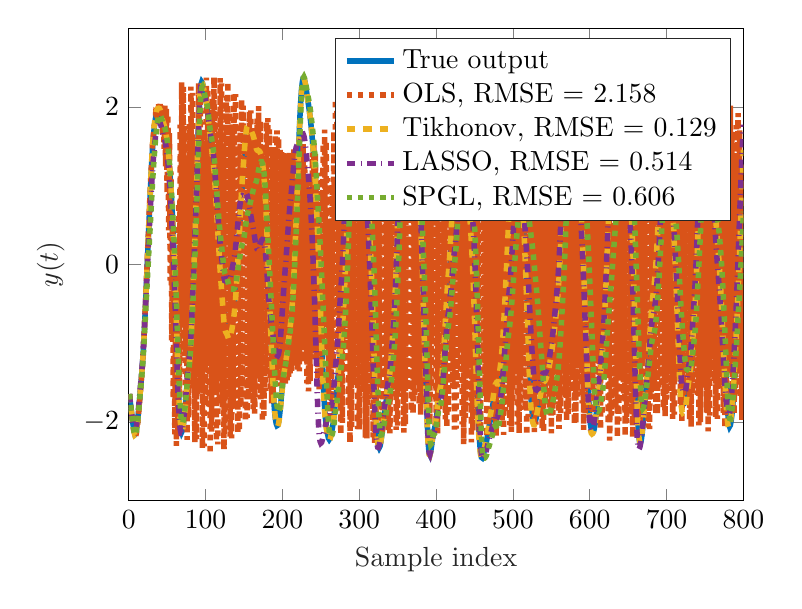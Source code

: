 % This file was created by matlab2tikz.
%
\definecolor{mycolor1}{rgb}{0.0,0.447,0.741}%
\definecolor{mycolor2}{rgb}{0.85,0.325,0.098}%
\definecolor{mycolor3}{rgb}{0.929,0.694,0.125}%
\definecolor{mycolor4}{rgb}{0.494,0.184,0.556}%
\definecolor{mycolor5}{rgb}{0.466,0.674,0.188}%
%
\begin{tikzpicture}

\begin{axis}[%
width=7.807cm,
height=6cm,
at={(0cm,0cm)},
scale only axis,
xmin=0,
xmax=800,
xlabel style={font=\color{white!15!black}},
xlabel={Sample index},
ymin=-3,
ymax=3,
ylabel style={font=\color{white!15!black}},
ylabel={$y(t)$},
axis background/.style={fill=white},
legend style={legend cell align=left, align=left, draw=white!15!black}
]
\addplot [color=mycolor1, line width=2.0pt]
  table[row sep=crcr]{%
1	-1.646\\
2	-1.745\\
3	-1.826\\
5	-1.981\\
6	-2.058\\
7	-2.124\\
8	-2.158\\
9	-2.15\\
10	-2.104\\
11	-2.033\\
12	-1.944\\
13	-1.843\\
14	-1.731\\
17	-1.382\\
18	-1.251\\
19	-1.095\\
20	-0.907\\
21	-0.699\\
22	-0.482\\
23	-0.259\\
24	-0.03\\
26	0.438\\
27	0.666\\
28	0.888\\
29	1.103\\
30	1.303\\
31	1.475\\
32	1.61\\
33	1.714\\
34	1.795\\
35	1.862\\
36	1.912\\
37	1.942\\
38	1.953\\
39	1.956\\
40	1.952\\
41	1.934\\
42	1.899\\
44	1.808\\
45	1.774\\
46	1.748\\
47	1.717\\
48	1.672\\
49	1.613\\
50	1.544\\
51	1.461\\
52	1.36\\
53	1.241\\
54	1.106\\
55	0.956\\
56	0.788\\
57	0.597\\
58	0.383\\
59	0.146\\
60	-0.119\\
61	-0.415\\
62	-0.742\\
63	-1.08\\
64	-1.397\\
65	-1.66\\
66	-1.861\\
67	-2.008\\
68	-2.094\\
69	-2.127\\
70	-2.106\\
71	-2.048\\
72	-1.971\\
73	-1.881\\
74	-1.775\\
75	-1.652\\
76	-1.525\\
77	-1.415\\
78	-1.329\\
79	-1.248\\
80	-1.139\\
81	-0.975\\
82	-0.765\\
83	-0.524\\
84	-0.273\\
85	-0.014\\
86	0.261\\
87	0.558\\
88	0.877\\
89	1.205\\
90	1.524\\
91	1.809\\
92	2.037\\
93	2.197\\
94	2.288\\
95	2.317\\
96	2.303\\
97	2.262\\
99	2.157\\
101	2.062\\
102	2.001\\
103	1.922\\
104	1.828\\
105	1.729\\
106	1.637\\
107	1.557\\
109	1.417\\
110	1.337\\
111	1.235\\
112	1.108\\
113	0.961\\
117	0.341\\
118	0.188\\
119	0.048\\
120	-0.078\\
121	-0.195\\
122	-0.317\\
123	-0.443\\
124	-0.557\\
125	-0.632\\
126	-0.669\\
127	-0.684\\
128	-0.703\\
130	-0.77\\
131	-0.785\\
132	-0.772\\
133	-0.74\\
134	-0.7\\
135	-0.657\\
136	-0.609\\
137	-0.55\\
138	-0.472\\
139	-0.37\\
140	-0.243\\
141	-0.095\\
142	0.066\\
143	0.234\\
144	0.406\\
145	0.58\\
146	0.749\\
147	0.902\\
148	1.034\\
150	1.274\\
151	1.399\\
152	1.514\\
153	1.598\\
154	1.643\\
155	1.659\\
156	1.658\\
157	1.652\\
158	1.639\\
159	1.621\\
162	1.556\\
163	1.525\\
165	1.439\\
166	1.405\\
167	1.388\\
168	1.385\\
170	1.386\\
171	1.376\\
172	1.353\\
173	1.313\\
174	1.256\\
175	1.181\\
176	1.083\\
177	0.955\\
178	0.783\\
179	0.568\\
180	0.324\\
182	-0.187\\
184	-0.689\\
185	-0.939\\
186	-1.179\\
187	-1.4\\
188	-1.593\\
189	-1.755\\
190	-1.88\\
191	-1.968\\
192	-2.023\\
193	-2.047\\
194	-2.041\\
195	-2.005\\
196	-1.943\\
197	-1.856\\
198	-1.754\\
199	-1.647\\
200	-1.543\\
201	-1.448\\
202	-1.366\\
203	-1.298\\
205	-1.178\\
206	-1.108\\
207	-1.028\\
208	-0.943\\
209	-0.864\\
210	-0.79\\
211	-0.71\\
212	-0.611\\
213	-0.478\\
214	-0.309\\
215	-0.105\\
216	0.122\\
217	0.365\\
218	0.621\\
219	0.889\\
220	1.163\\
221	1.434\\
222	1.687\\
223	1.91\\
224	2.092\\
225	2.23\\
226	2.32\\
227	2.363\\
228	2.364\\
229	2.334\\
230	2.285\\
231	2.224\\
234	2.027\\
235	1.959\\
236	1.883\\
237	1.795\\
238	1.694\\
239	1.585\\
240	1.471\\
241	1.348\\
242	1.207\\
243	1.036\\
244	0.836\\
245	0.617\\
246	0.39\\
247	0.155\\
248	-0.092\\
249	-0.36\\
250	-0.643\\
251	-0.929\\
252	-1.203\\
253	-1.451\\
254	-1.661\\
255	-1.828\\
256	-1.949\\
257	-2.038\\
258	-2.108\\
259	-2.165\\
260	-2.206\\
261	-2.222\\
262	-2.208\\
263	-2.175\\
264	-2.132\\
265	-2.083\\
266	-2.02\\
267	-1.939\\
268	-1.841\\
269	-1.74\\
270	-1.647\\
271	-1.56\\
272	-1.466\\
273	-1.358\\
274	-1.241\\
275	-1.13\\
276	-1.033\\
277	-0.945\\
278	-0.846\\
279	-0.717\\
280	-0.551\\
281	-0.355\\
282	-0.13\\
283	0.135\\
284	0.438\\
285	0.772\\
286	1.115\\
287	1.437\\
288	1.713\\
289	1.933\\
290	2.083\\
291	2.172\\
292	2.2\\
293	2.192\\
295	2.153\\
296	2.135\\
297	2.107\\
299	2.029\\
300	2.001\\
302	1.969\\
303	1.936\\
304	1.878\\
305	1.8\\
306	1.7\\
307	1.582\\
308	1.444\\
309	1.287\\
310	1.119\\
311	0.947\\
312	0.772\\
313	0.589\\
314	0.393\\
315	0.176\\
316	-0.068\\
317	-0.341\\
318	-0.648\\
319	-0.978\\
320	-1.315\\
321	-1.634\\
322	-1.903\\
323	-2.106\\
324	-2.237\\
325	-2.307\\
326	-2.328\\
327	-2.31\\
328	-2.263\\
329	-2.194\\
331	-2.036\\
332	-1.963\\
333	-1.893\\
334	-1.821\\
336	-1.664\\
337	-1.598\\
339	-1.492\\
340	-1.42\\
341	-1.315\\
342	-1.183\\
343	-1.043\\
345	-0.768\\
346	-0.608\\
347	-0.412\\
348	-0.175\\
349	0.104\\
350	0.409\\
351	0.734\\
352	1.069\\
353	1.394\\
354	1.679\\
355	1.898\\
356	2.041\\
357	2.123\\
358	2.161\\
359	2.183\\
360	2.192\\
361	2.177\\
362	2.126\\
363	2.049\\
364	1.965\\
365	1.901\\
366	1.866\\
367	1.85\\
368	1.836\\
369	1.814\\
370	1.782\\
371	1.74\\
372	1.686\\
373	1.616\\
374	1.526\\
375	1.421\\
376	1.302\\
377	1.17\\
378	1.017\\
379	0.834\\
380	0.612\\
381	0.348\\
382	0.046\\
383	-0.28\\
384	-0.611\\
385	-0.933\\
386	-1.246\\
387	-1.554\\
388	-1.853\\
389	-2.111\\
390	-2.299\\
391	-2.397\\
392	-2.417\\
393	-2.381\\
394	-2.315\\
395	-2.239\\
396	-2.17\\
397	-2.119\\
399	-2.046\\
400	-1.985\\
401	-1.897\\
402	-1.8\\
403	-1.721\\
404	-1.671\\
405	-1.638\\
406	-1.597\\
407	-1.528\\
408	-1.43\\
409	-1.31\\
410	-1.171\\
411	-1.012\\
413	-0.665\\
414	-0.508\\
415	-0.377\\
416	-0.266\\
417	-0.16\\
418	-0.039\\
419	0.109\\
420	0.284\\
421	0.467\\
422	0.636\\
423	0.774\\
424	0.884\\
425	0.989\\
426	1.105\\
427	1.232\\
428	1.354\\
429	1.456\\
430	1.541\\
431	1.611\\
432	1.665\\
433	1.691\\
434	1.679\\
435	1.634\\
436	1.571\\
437	1.495\\
438	1.407\\
439	1.299\\
440	1.179\\
441	1.064\\
442	0.961\\
443	0.868\\
444	0.766\\
445	0.641\\
446	0.488\\
447	0.316\\
448	0.121\\
449	-0.103\\
450	-0.372\\
451	-0.688\\
452	-1.031\\
453	-1.369\\
454	-1.677\\
455	-1.933\\
456	-2.141\\
457	-2.294\\
458	-2.401\\
459	-2.45\\
460	-2.457\\
461	-2.434\\
464	-2.318\\
465	-2.277\\
466	-2.229\\
473	-1.838\\
474	-1.775\\
475	-1.707\\
476	-1.645\\
477	-1.602\\
478	-1.591\\
479	-1.601\\
480	-1.604\\
481	-1.577\\
482	-1.515\\
484	-1.356\\
485	-1.27\\
486	-1.162\\
487	-1.025\\
488	-0.863\\
489	-0.691\\
490	-0.515\\
491	-0.329\\
492	-0.129\\
493	0.079\\
494	0.281\\
495	0.468\\
496	0.651\\
497	0.844\\
498	1.045\\
499	1.239\\
500	1.402\\
501	1.53\\
502	1.614\\
503	1.663\\
504	1.677\\
505	1.654\\
506	1.607\\
507	1.539\\
508	1.452\\
509	1.338\\
510	1.2\\
511	1.051\\
512	0.905\\
513	0.762\\
514	0.606\\
515	0.423\\
516	0.204\\
517	-0.039\\
518	-0.292\\
519	-0.553\\
520	-0.825\\
521	-1.105\\
522	-1.37\\
523	-1.593\\
524	-1.758\\
525	-1.874\\
526	-1.946\\
527	-1.991\\
528	-2.007\\
529	-1.997\\
530	-1.963\\
533	-1.816\\
534	-1.776\\
535	-1.732\\
536	-1.681\\
537	-1.625\\
538	-1.575\\
539	-1.544\\
540	-1.533\\
541	-1.532\\
542	-1.526\\
543	-1.508\\
544	-1.481\\
545	-1.449\\
546	-1.412\\
547	-1.367\\
548	-1.315\\
551	-1.142\\
552	-1.075\\
553	-0.998\\
556	-0.74\\
557	-0.651\\
558	-0.549\\
559	-0.427\\
560	-0.275\\
561	-0.089\\
562	0.135\\
563	0.385\\
564	0.645\\
565	0.901\\
566	1.146\\
567	1.38\\
568	1.597\\
569	1.783\\
570	1.93\\
571	2.035\\
572	2.111\\
573	2.164\\
574	2.197\\
575	2.199\\
576	2.166\\
577	2.105\\
580	1.879\\
581	1.796\\
582	1.695\\
583	1.572\\
584	1.433\\
585	1.291\\
586	1.157\\
587	1.03\\
588	0.896\\
589	0.74\\
590	0.546\\
591	0.327\\
592	0.095\\
593	-0.141\\
594	-0.386\\
595	-0.649\\
596	-0.94\\
597	-1.24\\
598	-1.518\\
599	-1.752\\
600	-1.922\\
601	-2.033\\
602	-2.097\\
603	-2.125\\
604	-2.131\\
605	-2.118\\
606	-2.085\\
607	-2.025\\
608	-1.944\\
609	-1.854\\
610	-1.769\\
612	-1.617\\
613	-1.53\\
614	-1.429\\
617	-1.109\\
618	-0.983\\
619	-0.823\\
620	-0.627\\
621	-0.405\\
622	-0.165\\
623	0.087\\
624	0.344\\
625	0.597\\
626	0.835\\
627	1.055\\
628	1.258\\
629	1.436\\
630	1.578\\
631	1.679\\
632	1.736\\
633	1.757\\
634	1.763\\
635	1.759\\
636	1.744\\
637	1.715\\
638	1.679\\
639	1.648\\
640	1.627\\
641	1.609\\
642	1.584\\
643	1.545\\
644	1.501\\
645	1.462\\
646	1.439\\
648	1.415\\
649	1.389\\
650	1.333\\
651	1.246\\
652	1.115\\
653	0.946\\
654	0.747\\
655	0.519\\
656	0.261\\
657	-0.034\\
658	-0.381\\
659	-0.768\\
660	-1.174\\
661	-1.55\\
662	-1.852\\
663	-2.067\\
664	-2.194\\
665	-2.258\\
666	-2.268\\
667	-2.234\\
668	-2.166\\
669	-2.074\\
670	-1.969\\
671	-1.856\\
673	-1.621\\
674	-1.503\\
677	-1.157\\
678	-1.032\\
679	-0.905\\
680	-0.785\\
681	-0.685\\
682	-0.61\\
684	-0.489\\
685	-0.412\\
686	-0.307\\
687	-0.173\\
688	-0.011\\
689	0.177\\
690	0.384\\
691	0.596\\
692	0.803\\
693	0.997\\
694	1.174\\
695	1.33\\
696	1.46\\
697	1.559\\
698	1.625\\
699	1.661\\
700	1.668\\
701	1.65\\
702	1.611\\
703	1.554\\
704	1.482\\
705	1.39\\
706	1.271\\
707	1.116\\
708	0.936\\
710	0.555\\
711	0.369\\
712	0.178\\
713	-0.026\\
714	-0.253\\
715	-0.494\\
717	-1.001\\
718	-1.237\\
719	-1.433\\
720	-1.572\\
721	-1.658\\
722	-1.707\\
723	-1.738\\
724	-1.754\\
725	-1.743\\
726	-1.698\\
728	-1.566\\
729	-1.516\\
730	-1.474\\
731	-1.418\\
732	-1.332\\
733	-1.218\\
735	-0.97\\
736	-0.849\\
737	-0.718\\
738	-0.559\\
739	-0.362\\
740	-0.133\\
741	0.121\\
743	0.651\\
744	0.917\\
745	1.179\\
746	1.425\\
747	1.633\\
748	1.788\\
749	1.887\\
750	1.947\\
751	1.975\\
752	1.977\\
753	1.952\\
754	1.897\\
755	1.815\\
756	1.717\\
757	1.609\\
758	1.497\\
759	1.381\\
761	1.141\\
763	0.897\\
764	0.781\\
765	0.675\\
766	0.58\\
767	0.493\\
768	0.402\\
769	0.295\\
770	0.168\\
771	0.017\\
772	-0.16\\
773	-0.361\\
774	-0.587\\
775	-0.83\\
777	-1.328\\
778	-1.562\\
779	-1.766\\
780	-1.923\\
781	-2.026\\
782	-2.058\\
783	-2.041\\
784	-1.989\\
785	-1.911\\
786	-1.808\\
787	-1.683\\
788	-1.539\\
789	-1.384\\
790	-1.221\\
791	-1.052\\
792	-0.875\\
793	-0.691\\
794	-0.501\\
795	-0.307\\
796	-0.11\\
797	0.096\\
798	0.318\\
799	0.565\\
800	0.837\\
};
\addlegendentry{True output}

\addplot [color=mycolor2, dotted, line width=2.0pt]
  table[row sep=crcr]{%
1	-1.646\\
2	-1.745\\
3	-1.826\\
5	-1.986\\
6	-2.072\\
7	-2.143\\
8	-2.187\\
9	-2.181\\
10	-2.143\\
11	-2.068\\
12	-1.986\\
13	-1.875\\
14	-1.77\\
15	-1.635\\
16	-1.528\\
17	-1.385\\
18	-1.269\\
19	-1.079\\
20	-0.912\\
21	-0.666\\
22	-0.472\\
23	-0.207\\
24	-0.004\\
25	0.271\\
26	0.476\\
27	0.738\\
28	0.925\\
29	1.167\\
30	1.329\\
31	1.53\\
32	1.621\\
33	1.757\\
34	1.787\\
35	1.906\\
36	1.893\\
37	1.998\\
38	1.917\\
39	2.034\\
40	1.889\\
41	2.048\\
42	1.794\\
43	2.014\\
44	1.629\\
45	1.999\\
46	1.467\\
47	2.018\\
48	1.246\\
49	1.997\\
50	0.907\\
51	1.909\\
52	0.434\\
53	1.669\\
54	-0.205\\
55	1.183\\
56	-0.965\\
57	0.433\\
58	-1.706\\
59	-0.286\\
60	-2.157\\
61	-0.447\\
62	-2.303\\
63	-0.044\\
64	-2.177\\
65	0.788\\
66	-1.642\\
67	1.775\\
68	-0.78\\
69	2.314\\
70	-0.495\\
71	2.255\\
72	-1.163\\
73	1.755\\
74	-1.99\\
75	1.083\\
76	-2.227\\
77	1.173\\
78	-1.945\\
79	1.781\\
80	-1.364\\
81	2.257\\
82	-1.022\\
83	2.179\\
84	-1.578\\
85	1.596\\
86	-2.26\\
87	1.073\\
88	-2.22\\
89	1.609\\
90	-1.643\\
91	2.301\\
92	-1.095\\
93	2.279\\
94	-1.624\\
95	1.708\\
96	-2.34\\
97	1.142\\
98	-2.31\\
99	1.692\\
100	-1.731\\
101	2.373\\
102	-1.245\\
103	2.238\\
104	-1.906\\
105	1.604\\
106	-2.409\\
107	1.367\\
108	-2.123\\
109	2.109\\
110	-1.483\\
111	2.377\\
112	-1.566\\
113	1.966\\
114	-2.252\\
115	1.425\\
116	-2.285\\
117	1.789\\
118	-1.778\\
119	2.367\\
120	-1.331\\
121	2.3\\
122	-1.844\\
123	1.757\\
124	-2.355\\
125	1.486\\
126	-2.091\\
127	2.14\\
128	-1.515\\
129	2.321\\
130	-1.663\\
131	1.941\\
132	-2.186\\
133	1.536\\
134	-2.209\\
135	1.78\\
136	-1.832\\
137	2.186\\
138	-1.515\\
139	2.164\\
140	-1.779\\
141	1.798\\
142	-2.149\\
143	1.511\\
144	-2.12\\
145	1.767\\
146	-1.762\\
147	2.097\\
148	-1.543\\
149	2.018\\
150	-1.792\\
151	1.725\\
152	-1.995\\
153	1.587\\
154	-1.949\\
155	1.725\\
156	-1.716\\
157	1.943\\
158	-1.516\\
159	1.955\\
160	-1.619\\
161	1.742\\
162	-1.839\\
163	1.532\\
164	-1.895\\
165	1.572\\
166	-1.691\\
167	1.852\\
168	-1.37\\
169	2.009\\
170	-1.352\\
171	1.823\\
172	-1.715\\
173	1.423\\
174	-2.003\\
175	1.246\\
176	-1.924\\
177	1.526\\
178	-1.607\\
179	1.816\\
180	-1.38\\
181	1.858\\
182	-1.426\\
183	1.714\\
184	-1.616\\
185	1.491\\
186	-1.766\\
187	1.381\\
188	-1.729\\
189	1.49\\
190	-1.546\\
191	1.656\\
192	-1.383\\
193	1.703\\
194	-1.387\\
195	1.604\\
196	-1.495\\
197	1.481\\
198	-1.546\\
199	1.438\\
200	-1.521\\
201	1.439\\
202	-1.496\\
203	1.409\\
204	-1.513\\
205	1.358\\
206	-1.504\\
207	1.374\\
208	-1.429\\
209	1.416\\
210	-1.383\\
211	1.401\\
212	-1.372\\
213	1.404\\
214	-1.302\\
215	1.46\\
216	-1.231\\
217	1.453\\
218	-1.265\\
219	1.353\\
220	-1.35\\
221	1.262\\
222	-1.359\\
223	1.29\\
224	-1.236\\
225	1.431\\
226	-1.058\\
227	1.527\\
228	-1.032\\
229	1.419\\
230	-1.242\\
231	1.137\\
232	-1.51\\
233	0.887\\
234	-1.613\\
235	0.902\\
236	-1.481\\
237	1.15\\
238	-1.203\\
239	1.419\\
240	-0.946\\
241	1.552\\
242	-0.914\\
243	1.424\\
244	-1.194\\
245	1.073\\
246	-1.523\\
247	0.795\\
248	-1.617\\
249	0.848\\
250	-1.447\\
251	1.167\\
252	-1.076\\
253	1.54\\
254	-0.726\\
255	1.711\\
256	-0.716\\
257	1.568\\
258	-1.103\\
259	1.097\\
260	-1.662\\
261	0.547\\
262	-1.948\\
263	0.51\\
264	-1.814\\
265	1.015\\
266	-1.321\\
267	1.692\\
268	-0.646\\
269	2.099\\
270	-0.492\\
271	1.982\\
272	-1.095\\
273	1.463\\
274	-1.807\\
275	0.807\\
276	-2.162\\
277	0.699\\
278	-2.011\\
279	1.352\\
280	-1.381\\
281	2.115\\
282	-0.721\\
283	2.265\\
284	-1.021\\
285	1.904\\
286	-1.806\\
287	1.217\\
288	-2.264\\
289	1.006\\
290	-2.065\\
291	1.668\\
292	-1.483\\
293	2.174\\
294	-1.142\\
295	2.113\\
296	-1.554\\
297	1.655\\
298	-2.091\\
299	1.225\\
300	-2.098\\
301	1.582\\
302	-1.608\\
303	2.135\\
304	-1.195\\
305	2.094\\
306	-1.617\\
307	1.573\\
308	-2.199\\
309	1.097\\
310	-2.211\\
311	1.512\\
312	-1.707\\
313	2.185\\
314	-1.155\\
315	2.239\\
316	-1.519\\
317	1.755\\
318	-2.196\\
319	1.179\\
320	-2.296\\
321	1.475\\
322	-1.87\\
323	2.134\\
324	-1.323\\
325	2.259\\
326	-1.527\\
327	1.882\\
328	-2.08\\
329	1.438\\
330	-2.153\\
331	1.64\\
332	-1.789\\
333	2.076\\
334	-1.429\\
335	2.117\\
336	-1.632\\
337	1.744\\
338	-2.108\\
339	1.326\\
340	-2.147\\
341	1.625\\
342	-1.676\\
343	2.178\\
344	-1.261\\
345	2.134\\
346	-1.663\\
347	1.686\\
348	-2.1\\
349	1.384\\
350	-2.048\\
351	1.694\\
352	-1.642\\
353	2.097\\
354	-1.335\\
355	2.049\\
356	-1.683\\
357	1.587\\
358	-2.136\\
359	1.277\\
360	-2.037\\
361	1.695\\
362	-1.594\\
363	2.052\\
364	-1.378\\
365	1.985\\
366	-1.614\\
367	1.709\\
368	-1.869\\
369	1.493\\
370	-1.9\\
371	1.575\\
372	-1.689\\
373	1.801\\
374	-1.486\\
375	1.83\\
376	-1.559\\
377	1.628\\
378	-1.788\\
379	1.375\\
380	-1.911\\
381	1.336\\
382	-1.792\\
383	1.591\\
384	-1.451\\
385	1.914\\
386	-1.182\\
387	1.897\\
388	-1.485\\
389	1.423\\
390	-2.022\\
391	0.987\\
392	-2.03\\
393	1.381\\
394	-1.508\\
395	2.059\\
396	-0.923\\
397	2.166\\
398	-1.251\\
399	1.701\\
400	-1.974\\
401	1.112\\
402	-2.147\\
403	1.243\\
404	-1.867\\
405	1.747\\
406	-1.396\\
407	2.087\\
408	-1.174\\
409	2.016\\
410	-1.525\\
411	1.611\\
412	-1.969\\
413	1.231\\
414	-2.08\\
415	1.308\\
416	-1.868\\
417	1.702\\
418	-1.456\\
419	2.029\\
420	-1.225\\
421	1.967\\
422	-1.571\\
423	1.49\\
424	-2.098\\
425	1.062\\
426	-2.086\\
427	1.485\\
428	-1.566\\
429	2.109\\
430	-1.054\\
431	2.184\\
432	-1.347\\
433	1.765\\
434	-2.03\\
435	1.133\\
436	-2.282\\
437	1.218\\
438	-1.949\\
439	1.916\\
440	-1.346\\
441	2.256\\
442	-1.227\\
443	2.056\\
444	-1.792\\
445	1.493\\
446	-2.259\\
447	1.205\\
448	-2.11\\
449	1.751\\
450	-1.596\\
451	2.16\\
452	-1.375\\
453	2.004\\
454	-1.817\\
455	1.52\\
456	-2.201\\
457	1.262\\
458	-2.114\\
459	1.68\\
460	-1.632\\
461	2.184\\
462	-1.249\\
463	2.134\\
464	-1.675\\
465	1.63\\
466	-2.192\\
467	1.258\\
468	-2.129\\
469	1.675\\
470	-1.659\\
471	2.152\\
472	-1.312\\
473	2.101\\
474	-1.681\\
475	1.65\\
476	-2.146\\
477	1.27\\
478	-2.193\\
479	1.489\\
480	-1.852\\
481	2.028\\
482	-1.331\\
483	2.242\\
484	-1.402\\
485	1.902\\
486	-2.004\\
487	1.397\\
488	-2.165\\
489	1.494\\
490	-1.862\\
491	1.962\\
492	-1.435\\
493	2.116\\
494	-1.523\\
495	1.77\\
496	-2.04\\
497	1.315\\
498	-2.127\\
499	1.52\\
500	-1.763\\
501	1.995\\
502	-1.365\\
503	2.073\\
504	-1.543\\
505	1.704\\
506	-2.033\\
507	1.263\\
508	-2.146\\
509	1.404\\
510	-1.848\\
511	1.891\\
512	-1.376\\
513	2.152\\
514	-1.311\\
515	1.913\\
516	-1.853\\
517	1.371\\
518	-2.171\\
519	1.285\\
520	-1.936\\
521	1.81\\
522	-1.431\\
523	2.151\\
524	-1.247\\
525	2.018\\
526	-1.688\\
527	1.533\\
528	-2.129\\
529	1.233\\
530	-2.035\\
531	1.661\\
532	-1.556\\
533	2.097\\
534	-1.269\\
535	2.011\\
536	-1.648\\
537	1.565\\
538	-2.088\\
539	1.198\\
540	-2.139\\
541	1.419\\
542	-1.792\\
543	1.948\\
544	-1.314\\
545	2.123\\
546	-1.392\\
547	1.816\\
548	-1.907\\
549	1.328\\
550	-2.146\\
551	1.3\\
552	-1.909\\
553	1.811\\
554	-1.404\\
555	2.126\\
556	-1.29\\
557	1.918\\
558	-1.776\\
559	1.434\\
560	-2.089\\
561	1.311\\
562	-1.887\\
563	1.78\\
564	-1.408\\
565	2.083\\
566	-1.285\\
567	1.916\\
568	-1.683\\
569	1.51\\
570	-1.993\\
571	1.316\\
572	-1.897\\
573	1.65\\
574	-1.467\\
575	2.026\\
576	-1.224\\
577	1.919\\
578	-1.621\\
579	1.458\\
580	-2.029\\
581	1.161\\
582	-2.017\\
583	1.423\\
584	-1.679\\
585	1.86\\
586	-1.264\\
587	2.052\\
588	-1.261\\
589	1.811\\
590	-1.764\\
591	1.286\\
592	-2.1\\
593	1.163\\
594	-1.89\\
595	1.682\\
596	-1.393\\
597	2.035\\
598	-1.199\\
599	1.924\\
600	-1.565\\
601	1.51\\
602	-1.958\\
603	1.204\\
604	-1.972\\
605	1.426\\
606	-1.621\\
607	1.894\\
608	-1.161\\
609	2.092\\
610	-1.206\\
611	1.804\\
612	-1.778\\
613	1.261\\
614	-2.095\\
615	1.151\\
616	-1.916\\
617	1.623\\
618	-1.419\\
619	2.087\\
620	-1.046\\
621	2.098\\
622	-1.393\\
623	1.643\\
624	-2.031\\
625	1.06\\
626	-2.237\\
627	1.174\\
628	-1.921\\
629	1.855\\
630	-1.306\\
631	2.217\\
632	-1.208\\
633	1.953\\
634	-1.833\\
635	1.38\\
636	-2.194\\
637	1.232\\
638	-1.99\\
639	1.794\\
640	-1.404\\
641	2.26\\
642	-1.129\\
643	2.097\\
644	-1.727\\
645	1.539\\
646	-2.184\\
647	1.289\\
648	-2.014\\
649	1.79\\
650	-1.52\\
651	2.125\\
652	-1.394\\
653	1.89\\
654	-1.902\\
655	1.37\\
656	-2.195\\
657	1.286\\
658	-1.994\\
659	1.765\\
660	-1.531\\
661	2.119\\
662	-1.3\\
663	2.044\\
664	-1.633\\
665	1.651\\
666	-2.016\\
667	1.385\\
668	-1.943\\
669	1.714\\
670	-1.501\\
671	2.105\\
672	-1.223\\
673	2.044\\
674	-1.587\\
675	1.598\\
676	-2.072\\
677	1.206\\
678	-2.093\\
679	1.492\\
680	-1.707\\
681	1.949\\
682	-1.367\\
683	1.962\\
684	-1.575\\
685	1.636\\
686	-1.904\\
687	1.382\\
688	-1.901\\
689	1.564\\
690	-1.596\\
691	1.876\\
692	-1.343\\
693	1.885\\
694	-1.507\\
695	1.593\\
696	-1.835\\
697	1.288\\
698	-1.932\\
699	1.346\\
700	-1.716\\
701	1.68\\
702	-1.377\\
703	1.876\\
704	-1.297\\
705	1.739\\
706	-1.607\\
707	1.335\\
708	-1.96\\
709	1.077\\
710	-1.906\\
711	1.436\\
712	-1.445\\
713	1.948\\
714	-1.013\\
715	2.037\\
716	-1.22\\
717	1.688\\
718	-1.782\\
719	1.179\\
720	-2.011\\
721	1.199\\
722	-1.741\\
723	1.694\\
724	-1.267\\
725	2.006\\
726	-1.078\\
727	1.941\\
728	-1.425\\
729	1.489\\
730	-1.977\\
731	1.006\\
732	-2.063\\
733	1.281\\
734	-1.641\\
735	1.892\\
736	-1.114\\
737	2.09\\
738	-1.166\\
739	1.85\\
740	-1.658\\
741	1.366\\
742	-2.044\\
743	1.093\\
744	-2.002\\
745	1.443\\
746	-1.565\\
747	1.967\\
748	-1.128\\
749	2.041\\
750	-1.352\\
751	1.67\\
752	-1.884\\
753	1.173\\
754	-2.119\\
755	1.146\\
756	-1.92\\
757	1.637\\
758	-1.429\\
759	2.053\\
760	-1.141\\
761	2.003\\
762	-1.486\\
763	1.592\\
764	-1.94\\
765	1.237\\
766	-1.96\\
767	1.482\\
768	-1.576\\
769	1.925\\
770	-1.206\\
771	1.985\\
772	-1.397\\
773	1.632\\
774	-1.886\\
775	1.17\\
776	-2.075\\
777	1.204\\
778	-1.842\\
779	1.67\\
780	-1.382\\
781	2.027\\
782	-1.122\\
783	2.017\\
784	-1.382\\
785	1.684\\
786	-1.807\\
787	1.329\\
788	-1.909\\
789	1.413\\
790	-1.649\\
791	1.769\\
792	-1.3\\
793	1.922\\
794	-1.307\\
795	1.704\\
796	-1.697\\
797	1.277\\
798	-1.976\\
799	1.152\\
800	-1.82\\
};
\addlegendentry{OLS, RMSE = 2.158}

\addplot [color=mycolor3, dashed, line width=2.0pt]
  table[row sep=crcr]{%
1	-1.646\\
2	-1.745\\
3	-1.826\\
5	-1.983\\
6	-2.064\\
7	-2.13\\
8	-2.166\\
9	-2.159\\
10	-2.116\\
11	-2.045\\
12	-1.957\\
13	-1.855\\
14	-1.743\\
17	-1.388\\
18	-1.254\\
19	-1.094\\
20	-0.905\\
21	-0.695\\
22	-0.474\\
23	-0.248\\
24	-0.014\\
26	0.462\\
27	0.694\\
28	0.918\\
29	1.136\\
30	1.339\\
31	1.512\\
32	1.646\\
33	1.748\\
34	1.828\\
35	1.895\\
36	1.944\\
37	1.972\\
38	1.983\\
39	1.985\\
40	1.981\\
41	1.963\\
42	1.927\\
44	1.834\\
45	1.801\\
46	1.773\\
47	1.741\\
48	1.695\\
49	1.636\\
50	1.566\\
51	1.484\\
52	1.383\\
53	1.265\\
54	1.129\\
55	0.979\\
56	0.811\\
57	0.622\\
58	0.41\\
59	0.176\\
60	-0.082\\
61	-0.373\\
62	-0.694\\
63	-1.03\\
64	-1.347\\
65	-1.616\\
66	-1.825\\
67	-1.978\\
68	-2.076\\
69	-2.115\\
70	-2.101\\
71	-2.047\\
72	-1.974\\
73	-1.886\\
74	-1.781\\
75	-1.657\\
76	-1.529\\
77	-1.416\\
78	-1.328\\
79	-1.243\\
80	-1.129\\
81	-0.964\\
82	-0.751\\
83	-0.51\\
84	-0.258\\
85	0.002\\
86	0.278\\
87	0.575\\
88	0.893\\
89	1.218\\
90	1.534\\
91	1.817\\
92	2.043\\
93	2.2\\
94	2.287\\
95	2.316\\
96	2.302\\
97	2.26\\
99	2.155\\
101	2.057\\
102	1.995\\
103	1.914\\
104	1.818\\
105	1.716\\
106	1.621\\
107	1.536\\
109	1.386\\
110	1.301\\
111	1.193\\
112	1.06\\
113	0.906\\
115	0.579\\
117	0.246\\
118	0.08\\
119	-0.074\\
120	-0.213\\
121	-0.343\\
122	-0.478\\
123	-0.615\\
124	-0.735\\
125	-0.816\\
126	-0.854\\
127	-0.87\\
128	-0.889\\
130	-0.946\\
131	-0.953\\
132	-0.931\\
133	-0.89\\
134	-0.839\\
135	-0.785\\
136	-0.725\\
137	-0.653\\
138	-0.563\\
139	-0.449\\
140	-0.309\\
141	-0.148\\
142	0.027\\
143	0.209\\
144	0.397\\
145	0.589\\
146	0.777\\
147	0.948\\
148	1.098\\
151	1.501\\
152	1.62\\
153	1.705\\
154	1.748\\
155	1.76\\
156	1.758\\
157	1.747\\
158	1.731\\
160	1.685\\
161	1.661\\
162	1.636\\
163	1.601\\
165	1.51\\
166	1.473\\
167	1.453\\
168	1.446\\
169	1.444\\
170	1.439\\
171	1.425\\
172	1.398\\
173	1.354\\
174	1.295\\
175	1.218\\
176	1.119\\
177	0.989\\
178	0.818\\
179	0.606\\
180	0.365\\
182	-0.138\\
185	-0.882\\
186	-1.126\\
187	-1.353\\
188	-1.555\\
189	-1.726\\
190	-1.863\\
191	-1.962\\
192	-2.026\\
193	-2.056\\
194	-2.055\\
195	-2.025\\
196	-1.965\\
197	-1.88\\
198	-1.78\\
199	-1.674\\
200	-1.57\\
201	-1.474\\
202	-1.391\\
203	-1.321\\
205	-1.197\\
206	-1.126\\
207	-1.044\\
208	-0.958\\
209	-0.877\\
210	-0.801\\
211	-0.721\\
212	-0.621\\
213	-0.489\\
214	-0.322\\
215	-0.124\\
216	0.096\\
217	0.331\\
218	0.58\\
219	0.842\\
221	1.383\\
222	1.64\\
223	1.87\\
224	2.062\\
225	2.209\\
226	2.307\\
227	2.356\\
228	2.362\\
229	2.336\\
230	2.288\\
231	2.229\\
233	2.098\\
234	2.032\\
235	1.963\\
236	1.885\\
237	1.795\\
238	1.691\\
239	1.579\\
240	1.462\\
241	1.336\\
242	1.189\\
243	1.014\\
244	0.809\\
245	0.584\\
246	0.349\\
247	0.106\\
248	-0.15\\
249	-0.425\\
251	-1.003\\
252	-1.277\\
253	-1.52\\
254	-1.723\\
255	-1.879\\
256	-1.99\\
257	-2.07\\
258	-2.132\\
259	-2.186\\
260	-2.223\\
261	-2.236\\
262	-2.221\\
263	-2.186\\
264	-2.143\\
265	-2.094\\
266	-2.031\\
267	-1.948\\
268	-1.848\\
269	-1.746\\
270	-1.651\\
271	-1.562\\
272	-1.465\\
273	-1.353\\
274	-1.23\\
275	-1.112\\
276	-1.009\\
277	-0.913\\
278	-0.806\\
279	-0.668\\
280	-0.496\\
281	-0.292\\
282	-0.059\\
283	0.208\\
284	0.513\\
285	0.847\\
286	1.186\\
287	1.499\\
288	1.762\\
289	1.967\\
290	2.107\\
291	2.183\\
292	2.203\\
293	2.19\\
294	2.166\\
296	2.126\\
297	2.097\\
299	2.016\\
300	1.987\\
302	1.954\\
303	1.92\\
304	1.862\\
305	1.782\\
306	1.684\\
307	1.564\\
308	1.423\\
309	1.262\\
310	1.088\\
311	0.91\\
312	0.728\\
313	0.538\\
314	0.332\\
315	0.107\\
316	-0.144\\
317	-0.423\\
318	-0.732\\
320	-1.395\\
321	-1.7\\
322	-1.953\\
323	-2.138\\
324	-2.257\\
325	-2.317\\
326	-2.331\\
327	-2.309\\
328	-2.259\\
329	-2.188\\
331	-2.023\\
332	-1.947\\
333	-1.874\\
334	-1.798\\
336	-1.632\\
337	-1.56\\
339	-1.445\\
340	-1.368\\
341	-1.257\\
342	-1.12\\
345	-0.681\\
346	-0.511\\
347	-0.305\\
348	-0.055\\
349	0.23\\
350	0.54\\
351	0.867\\
352	1.197\\
353	1.511\\
354	1.778\\
355	1.972\\
356	2.087\\
357	2.143\\
358	2.167\\
359	2.179\\
360	2.181\\
361	2.161\\
362	2.106\\
363	2.025\\
364	1.938\\
365	1.87\\
366	1.83\\
367	1.81\\
368	1.793\\
369	1.768\\
370	1.734\\
371	1.691\\
372	1.636\\
373	1.563\\
374	1.471\\
375	1.362\\
376	1.239\\
377	1.102\\
378	0.942\\
379	0.751\\
380	0.522\\
381	0.25\\
382	-0.06\\
384	-0.731\\
385	-1.052\\
386	-1.357\\
387	-1.651\\
388	-1.931\\
389	-2.169\\
390	-2.334\\
391	-2.414\\
392	-2.423\\
393	-2.381\\
394	-2.311\\
395	-2.23\\
396	-2.157\\
397	-2.102\\
398	-2.064\\
399	-2.024\\
400	-1.96\\
401	-1.868\\
402	-1.768\\
403	-1.684\\
404	-1.63\\
405	-1.592\\
406	-1.545\\
407	-1.471\\
408	-1.37\\
409	-1.246\\
410	-1.101\\
411	-0.934\\
412	-0.752\\
413	-0.567\\
414	-0.396\\
415	-0.248\\
416	-0.119\\
417	0.006\\
418	0.145\\
419	0.31\\
420	0.499\\
421	0.692\\
422	0.866\\
423	1.001\\
424	1.103\\
425	1.194\\
426	1.292\\
427	1.394\\
428	1.487\\
429	1.559\\
430	1.613\\
431	1.657\\
432	1.687\\
433	1.692\\
434	1.663\\
435	1.604\\
436	1.528\\
437	1.441\\
438	1.34\\
439	1.22\\
441	0.954\\
442	0.835\\
443	0.722\\
444	0.599\\
445	0.451\\
446	0.276\\
447	0.079\\
448	-0.139\\
449	-0.386\\
450	-0.671\\
451	-0.992\\
452	-1.323\\
453	-1.628\\
454	-1.882\\
455	-2.08\\
456	-2.232\\
457	-2.343\\
458	-2.416\\
459	-2.448\\
460	-2.443\\
461	-2.411\\
463	-2.325\\
464	-2.286\\
465	-2.242\\
466	-2.192\\
472	-1.843\\
473	-1.781\\
474	-1.713\\
475	-1.641\\
476	-1.573\\
477	-1.526\\
478	-1.51\\
479	-1.516\\
480	-1.517\\
481	-1.488\\
482	-1.426\\
483	-1.346\\
484	-1.264\\
485	-1.174\\
486	-1.063\\
487	-0.92\\
488	-0.752\\
489	-0.572\\
490	-0.387\\
491	-0.191\\
492	0.02\\
493	0.238\\
494	0.448\\
495	0.64\\
496	0.823\\
497	1.01\\
498	1.2\\
499	1.375\\
500	1.516\\
501	1.616\\
502	1.679\\
503	1.707\\
504	1.701\\
505	1.663\\
506	1.602\\
507	1.524\\
508	1.425\\
509	1.301\\
510	1.152\\
512	0.832\\
513	0.673\\
514	0.502\\
515	0.3\\
516	0.062\\
517	-0.199\\
518	-0.469\\
519	-0.743\\
520	-1.022\\
521	-1.297\\
522	-1.547\\
523	-1.745\\
524	-1.881\\
525	-1.964\\
526	-2.012\\
527	-2.036\\
528	-2.037\\
529	-2.014\\
530	-1.97\\
532	-1.855\\
533	-1.804\\
535	-1.71\\
536	-1.654\\
537	-1.594\\
538	-1.54\\
539	-1.505\\
540	-1.49\\
541	-1.486\\
542	-1.476\\
543	-1.456\\
544	-1.427\\
545	-1.394\\
546	-1.356\\
547	-1.31\\
548	-1.255\\
550	-1.137\\
551	-1.076\\
552	-1.007\\
553	-0.926\\
555	-0.747\\
556	-0.656\\
557	-0.562\\
558	-0.456\\
559	-0.329\\
560	-0.174\\
561	0.014\\
562	0.236\\
563	0.482\\
564	0.735\\
565	0.98\\
566	1.21\\
567	1.427\\
568	1.627\\
569	1.799\\
570	1.932\\
571	2.027\\
572	2.095\\
573	2.146\\
574	2.177\\
575	2.179\\
576	2.146\\
577	2.085\\
579	1.932\\
580	1.854\\
581	1.769\\
582	1.665\\
583	1.538\\
584	1.394\\
585	1.245\\
586	1.101\\
587	0.963\\
588	0.816\\
589	0.644\\
590	0.437\\
591	0.202\\
592	-0.048\\
593	-0.301\\
594	-0.56\\
595	-0.836\\
597	-1.418\\
598	-1.677\\
599	-1.879\\
600	-2.019\\
601	-2.102\\
602	-2.142\\
603	-2.153\\
604	-2.146\\
605	-2.124\\
606	-2.084\\
607	-2.019\\
608	-1.933\\
609	-1.839\\
610	-1.749\\
612	-1.586\\
613	-1.493\\
614	-1.386\\
616	-1.16\\
617	-1.044\\
618	-0.908\\
619	-0.738\\
620	-0.533\\
621	-0.3\\
622	-0.047\\
623	0.216\\
624	0.484\\
625	0.745\\
626	0.986\\
627	1.201\\
628	1.389\\
629	1.55\\
630	1.674\\
631	1.754\\
632	1.79\\
633	1.797\\
634	1.789\\
635	1.774\\
636	1.749\\
637	1.712\\
638	1.669\\
639	1.631\\
640	1.605\\
641	1.582\\
642	1.552\\
643	1.51\\
644	1.461\\
645	1.419\\
646	1.392\\
648	1.361\\
649	1.332\\
650	1.277\\
651	1.187\\
652	1.057\\
653	0.889\\
654	0.688\\
655	0.458\\
656	0.199\\
657	-0.098\\
658	-0.442\\
659	-0.826\\
660	-1.225\\
661	-1.589\\
662	-1.878\\
663	-2.075\\
664	-2.193\\
665	-2.247\\
666	-2.252\\
667	-2.214\\
668	-2.143\\
669	-2.048\\
670	-1.939\\
671	-1.821\\
672	-1.698\\
676	-1.193\\
677	-1.063\\
678	-0.924\\
679	-0.779\\
680	-0.639\\
681	-0.518\\
682	-0.419\\
684	-0.246\\
685	-0.142\\
686	-0.011\\
687	0.147\\
688	0.332\\
689	0.538\\
690	0.755\\
691	0.967\\
692	1.16\\
693	1.325\\
694	1.461\\
695	1.568\\
696	1.644\\
697	1.69\\
698	1.707\\
699	1.699\\
700	1.67\\
701	1.62\\
702	1.553\\
703	1.472\\
704	1.377\\
705	1.264\\
706	1.121\\
707	0.944\\
708	0.736\\
709	0.511\\
711	0.057\\
712	-0.179\\
713	-0.429\\
714	-0.694\\
715	-0.962\\
716	-1.223\\
717	-1.461\\
718	-1.658\\
719	-1.795\\
720	-1.866\\
721	-1.885\\
722	-1.877\\
723	-1.862\\
724	-1.838\\
725	-1.794\\
726	-1.721\\
727	-1.63\\
728	-1.544\\
729	-1.474\\
730	-1.413\\
731	-1.34\\
732	-1.238\\
733	-1.108\\
736	-0.678\\
737	-0.522\\
738	-0.336\\
739	-0.112\\
740	0.148\\
741	0.429\\
742	0.715\\
743	0.992\\
744	1.253\\
745	1.491\\
746	1.695\\
747	1.85\\
748	1.95\\
749	2.0\\
750	2.016\\
751	2.01\\
752	1.987\\
753	1.941\\
754	1.87\\
755	1.775\\
756	1.664\\
757	1.543\\
758	1.417\\
759	1.286\\
760	1.151\\
761	1.011\\
764	0.581\\
765	0.445\\
766	0.319\\
767	0.198\\
768	0.071\\
769	-0.071\\
770	-0.233\\
771	-0.417\\
772	-0.621\\
773	-0.84\\
774	-1.068\\
775	-1.291\\
776	-1.497\\
777	-1.681\\
778	-1.837\\
779	-1.962\\
780	-2.044\\
781	-2.078\\
782	-2.063\\
783	-2.011\\
784	-1.931\\
785	-1.83\\
786	-1.707\\
787	-1.561\\
788	-1.395\\
789	-1.214\\
790	-1.021\\
791	-0.817\\
792	-0.6\\
793	-0.369\\
794	-0.126\\
795	0.126\\
796	0.384\\
797	0.648\\
798	0.917\\
799	1.189\\
800	1.456\\
};
\addlegendentry{Tikhonov, RMSE = 0.129}

\addplot [color=mycolor4, dashdotted, line width=2.0pt]
  table[row sep=crcr]{%
1	-1.646\\
2	-1.745\\
3	-1.826\\
5	-1.972\\
6	-2.045\\
7	-2.105\\
8	-2.132\\
9	-2.117\\
10	-2.064\\
11	-1.989\\
12	-1.9\\
13	-1.8\\
14	-1.691\\
16	-1.468\\
17	-1.357\\
18	-1.233\\
19	-1.082\\
20	-0.903\\
21	-0.707\\
23	-0.302\\
25	0.106\\
26	0.303\\
27	0.492\\
29	0.856\\
30	1.034\\
31	1.196\\
32	1.332\\
33	1.446\\
34	1.545\\
35	1.635\\
36	1.707\\
37	1.756\\
38	1.784\\
39	1.8\\
40	1.806\\
41	1.796\\
42	1.764\\
44	1.673\\
45	1.639\\
46	1.611\\
47	1.578\\
48	1.53\\
49	1.467\\
50	1.392\\
51	1.302\\
52	1.193\\
53	1.063\\
54	0.914\\
55	0.749\\
56	0.564\\
57	0.357\\
58	0.129\\
59	-0.12\\
60	-0.39\\
61	-0.684\\
63	-1.314\\
64	-1.599\\
65	-1.827\\
66	-1.988\\
67	-2.09\\
68	-2.139\\
69	-2.136\\
70	-2.086\\
71	-2.008\\
72	-1.918\\
73	-1.822\\
74	-1.712\\
75	-1.587\\
76	-1.458\\
77	-1.348\\
78	-1.261\\
79	-1.18\\
80	-1.068\\
81	-0.905\\
82	-0.695\\
83	-0.459\\
84	-0.214\\
85	0.034\\
86	0.292\\
87	0.566\\
88	0.858\\
90	1.469\\
91	1.758\\
92	2.002\\
93	2.178\\
94	2.273\\
95	2.3\\
96	2.279\\
97	2.233\\
98	2.179\\
99	2.132\\
101	2.051\\
102	1.999\\
103	1.927\\
104	1.841\\
105	1.751\\
106	1.669\\
107	1.599\\
109	1.478\\
110	1.406\\
111	1.312\\
112	1.193\\
113	1.056\\
114	0.913\\
115	0.772\\
116	0.635\\
117	0.501\\
118	0.373\\
119	0.261\\
120	0.168\\
121	0.085\\
122	-0.001\\
123	-0.091\\
124	-0.167\\
125	-0.207\\
126	-0.21\\
127	-0.193\\
128	-0.183\\
129	-0.188\\
130	-0.197\\
131	-0.193\\
132	-0.167\\
133	-0.126\\
135	-0.034\\
136	0.012\\
137	0.063\\
138	0.125\\
139	0.203\\
140	0.298\\
142	0.51\\
143	0.608\\
144	0.696\\
145	0.772\\
146	0.831\\
147	0.865\\
148	0.874\\
149	0.87\\
150	0.871\\
151	0.885\\
152	0.902\\
153	0.904\\
154	0.882\\
155	0.839\\
156	0.788\\
158	0.677\\
160	0.562\\
163	0.403\\
165	0.276\\
166	0.226\\
167	0.198\\
168	0.194\\
169	0.207\\
170	0.232\\
172	0.287\\
173	0.307\\
174	0.317\\
175	0.315\\
176	0.294\\
177	0.244\\
178	0.154\\
179	0.027\\
181	-0.272\\
182	-0.404\\
183	-0.516\\
184	-0.612\\
185	-0.698\\
186	-0.776\\
187	-0.847\\
188	-0.912\\
189	-0.974\\
190	-1.032\\
191	-1.085\\
192	-1.127\\
193	-1.153\\
194	-1.159\\
195	-1.136\\
196	-1.079\\
197	-0.988\\
198	-0.868\\
199	-0.728\\
201	-0.428\\
202	-0.283\\
203	-0.148\\
205	0.108\\
206	0.243\\
208	0.526\\
209	0.653\\
210	0.761\\
212	0.952\\
213	1.057\\
214	1.171\\
215	1.281\\
216	1.375\\
217	1.443\\
218	1.488\\
219	1.514\\
220	1.53\\
222	1.558\\
223	1.578\\
225	1.633\\
226	1.654\\
227	1.656\\
228	1.631\\
229	1.58\\
230	1.507\\
231	1.419\\
232	1.319\\
233	1.212\\
234	1.099\\
235	0.978\\
236	0.84\\
237	0.679\\
238	0.492\\
239	0.28\\
240	0.048\\
241	-0.208\\
242	-0.497\\
243	-0.824\\
244	-1.175\\
245	-1.517\\
246	-1.813\\
247	-2.032\\
248	-2.172\\
249	-2.245\\
250	-2.269\\
251	-2.26\\
252	-2.228\\
253	-2.187\\
255	-2.095\\
256	-2.049\\
257	-2.009\\
258	-1.984\\
259	-1.974\\
260	-1.969\\
261	-1.952\\
262	-1.915\\
263	-1.864\\
264	-1.806\\
265	-1.744\\
266	-1.669\\
267	-1.571\\
268	-1.454\\
269	-1.33\\
271	-1.093\\
272	-0.964\\
273	-0.815\\
275	-0.485\\
276	-0.33\\
277	-0.181\\
278	-0.018\\
279	0.175\\
280	0.403\\
281	0.657\\
282	0.928\\
284	1.489\\
285	1.747\\
286	1.956\\
287	2.098\\
288	2.177\\
289	2.211\\
290	2.212\\
291	2.183\\
292	2.128\\
293	2.063\\
294	2.004\\
295	1.961\\
296	1.927\\
297	1.887\\
299	1.79\\
300	1.755\\
302	1.715\\
303	1.679\\
304	1.617\\
305	1.531\\
306	1.423\\
307	1.29\\
308	1.133\\
309	0.951\\
310	0.754\\
311	0.548\\
312	0.337\\
313	0.116\\
314	-0.118\\
315	-0.369\\
316	-0.637\\
317	-0.921\\
319	-1.51\\
320	-1.782\\
321	-2.009\\
322	-2.175\\
323	-2.276\\
324	-2.32\\
325	-2.323\\
326	-2.296\\
327	-2.248\\
328	-2.183\\
329	-2.107\\
330	-2.026\\
331	-1.948\\
332	-1.878\\
333	-1.813\\
334	-1.745\\
336	-1.593\\
337	-1.528\\
339	-1.424\\
340	-1.351\\
341	-1.244\\
342	-1.11\\
343	-0.967\\
345	-0.684\\
346	-0.522\\
347	-0.326\\
348	-0.092\\
349	0.174\\
350	0.463\\
351	0.768\\
353	1.399\\
354	1.685\\
355	1.909\\
356	2.052\\
357	2.123\\
358	2.151\\
359	2.163\\
360	2.165\\
361	2.144\\
362	2.09\\
364	1.927\\
365	1.867\\
366	1.836\\
368	1.815\\
369	1.796\\
370	1.765\\
371	1.724\\
372	1.67\\
373	1.599\\
374	1.508\\
375	1.401\\
376	1.282\\
377	1.149\\
378	0.997\\
379	0.816\\
380	0.601\\
381	0.349\\
382	0.065\\
384	-0.541\\
386	-1.128\\
387	-1.432\\
388	-1.748\\
389	-2.044\\
390	-2.27\\
391	-2.39\\
392	-2.411\\
393	-2.372\\
394	-2.305\\
395	-2.235\\
396	-2.177\\
397	-2.14\\
398	-2.12\\
399	-2.096\\
400	-2.046\\
401	-1.967\\
402	-1.882\\
403	-1.817\\
404	-1.781\\
405	-1.761\\
406	-1.729\\
407	-1.669\\
408	-1.581\\
409	-1.473\\
410	-1.348\\
411	-1.207\\
412	-1.056\\
413	-0.911\\
414	-0.787\\
415	-0.693\\
416	-0.622\\
417	-0.559\\
418	-0.484\\
419	-0.384\\
420	-0.26\\
421	-0.126\\
422	-0.004\\
423	0.094\\
424	0.173\\
425	0.255\\
426	0.36\\
427	0.492\\
428	0.638\\
430	0.939\\
431	1.093\\
432	1.241\\
433	1.363\\
434	1.443\\
435	1.479\\
436	1.484\\
437	1.466\\
438	1.425\\
439	1.358\\
441	1.196\\
442	1.129\\
443	1.07\\
444	1.002\\
445	0.913\\
446	0.8\\
447	0.671\\
448	0.527\\
449	0.358\\
450	0.149\\
451	-0.104\\
452	-0.396\\
453	-0.713\\
454	-1.046\\
455	-1.386\\
456	-1.721\\
457	-2.027\\
458	-2.267\\
459	-2.415\\
460	-2.472\\
461	-2.471\\
465	-2.374\\
466	-2.34\\
468	-2.259\\
470	-2.186\\
472	-2.111\\
473	-2.069\\
474	-2.023\\
475	-1.973\\
476	-1.928\\
477	-1.903\\
478	-1.906\\
479	-1.925\\
480	-1.931\\
481	-1.902\\
482	-1.84\\
485	-1.616\\
486	-1.523\\
487	-1.405\\
491	-0.873\\
493	-0.595\\
494	-0.469\\
496	-0.252\\
497	-0.128\\
498	0.019\\
501	0.503\\
502	0.654\\
503	0.792\\
504	0.908\\
505	0.996\\
506	1.057\\
507	1.092\\
508	1.098\\
509	1.069\\
510	1.007\\
512	0.849\\
513	0.772\\
514	0.687\\
515	0.576\\
516	0.438\\
517	0.285\\
518	0.129\\
519	-0.03\\
520	-0.202\\
521	-0.391\\
522	-0.591\\
523	-0.786\\
524	-0.963\\
525	-1.121\\
526	-1.264\\
527	-1.389\\
528	-1.491\\
529	-1.56\\
530	-1.592\\
531	-1.596\\
532	-1.586\\
534	-1.558\\
535	-1.535\\
536	-1.499\\
537	-1.454\\
538	-1.412\\
539	-1.387\\
540	-1.381\\
541	-1.384\\
542	-1.381\\
543	-1.365\\
544	-1.338\\
545	-1.305\\
546	-1.265\\
547	-1.216\\
548	-1.156\\
550	-1.026\\
551	-0.956\\
552	-0.878\\
553	-0.787\\
554	-0.688\\
556	-0.484\\
557	-0.378\\
558	-0.261\\
559	-0.125\\
560	0.038\\
561	0.232\\
562	0.455\\
564	0.937\\
565	1.161\\
566	1.363\\
567	1.545\\
568	1.708\\
569	1.843\\
570	1.94\\
571	2.002\\
572	2.041\\
573	2.069\\
574	2.083\\
575	2.071\\
576	2.027\\
577	1.957\\
579	1.794\\
580	1.715\\
581	1.628\\
582	1.522\\
583	1.392\\
584	1.244\\
585	1.09\\
586	0.941\\
587	0.797\\
588	0.645\\
589	0.468\\
590	0.257\\
591	0.021\\
592	-0.225\\
594	-0.713\\
595	-0.966\\
596	-1.229\\
597	-1.489\\
598	-1.721\\
599	-1.901\\
600	-2.018\\
601	-2.079\\
602	-2.098\\
603	-2.09\\
604	-2.069\\
605	-2.037\\
606	-1.99\\
607	-1.921\\
608	-1.832\\
609	-1.736\\
610	-1.646\\
612	-1.486\\
613	-1.393\\
614	-1.285\\
616	-1.057\\
617	-0.938\\
618	-0.8\\
619	-0.628\\
620	-0.421\\
621	-0.188\\
622	0.06\\
624	0.569\\
625	0.81\\
626	1.026\\
627	1.215\\
628	1.377\\
629	1.511\\
630	1.612\\
631	1.669\\
632	1.684\\
633	1.67\\
634	1.643\\
635	1.61\\
636	1.569\\
637	1.516\\
638	1.458\\
639	1.406\\
640	1.366\\
641	1.33\\
642	1.288\\
643	1.232\\
644	1.17\\
645	1.113\\
646	1.071\\
648	1.014\\
649	0.973\\
650	0.905\\
651	0.8\\
652	0.65\\
653	0.456\\
654	0.224\\
655	-0.039\\
656	-0.331\\
657	-0.656\\
658	-1.012\\
659	-1.387\\
660	-1.744\\
661	-2.036\\
662	-2.23\\
663	-2.325\\
664	-2.349\\
665	-2.33\\
666	-2.285\\
667	-2.218\\
668	-2.131\\
669	-2.032\\
670	-1.926\\
672	-1.708\\
674	-1.486\\
677	-1.165\\
678	-1.049\\
679	-0.931\\
680	-0.821\\
681	-0.733\\
682	-0.669\\
684	-0.574\\
685	-0.511\\
686	-0.423\\
687	-0.307\\
688	-0.165\\
689	0.001\\
690	0.182\\
691	0.37\\
692	0.555\\
693	0.732\\
694	0.901\\
695	1.059\\
696	1.199\\
697	1.316\\
698	1.404\\
699	1.461\\
700	1.487\\
701	1.485\\
702	1.456\\
703	1.406\\
704	1.337\\
705	1.246\\
706	1.124\\
707	0.967\\
708	0.782\\
709	0.584\\
710	0.39\\
712	0.01\\
713	-0.19\\
714	-0.402\\
715	-0.623\\
716	-0.847\\
717	-1.069\\
718	-1.274\\
719	-1.439\\
720	-1.547\\
721	-1.602\\
722	-1.623\\
723	-1.63\\
724	-1.624\\
725	-1.593\\
726	-1.528\\
728	-1.355\\
729	-1.284\\
730	-1.221\\
731	-1.144\\
732	-1.036\\
733	-0.899\\
735	-0.591\\
736	-0.435\\
737	-0.266\\
738	-0.07\\
739	0.162\\
740	0.424\\
741	0.7\\
742	0.972\\
743	1.224\\
744	1.45\\
745	1.645\\
746	1.802\\
747	1.911\\
748	1.965\\
749	1.975\\
750	1.956\\
751	1.923\\
752	1.878\\
753	1.815\\
754	1.73\\
755	1.623\\
756	1.5\\
757	1.368\\
758	1.23\\
759	1.087\\
760	0.938\\
761	0.784\\
764	0.309\\
765	0.16\\
766	0.024\\
768	-0.232\\
769	-0.369\\
770	-0.518\\
771	-0.681\\
772	-0.854\\
774	-1.211\\
775	-1.379\\
776	-1.53\\
777	-1.661\\
778	-1.771\\
779	-1.858\\
780	-1.911\\
781	-1.921\\
782	-1.886\\
783	-1.815\\
784	-1.718\\
785	-1.601\\
786	-1.462\\
787	-1.299\\
788	-1.112\\
789	-0.908\\
790	-0.688\\
791	-0.454\\
792	-0.206\\
793	0.056\\
795	0.599\\
796	0.865\\
797	1.119\\
798	1.358\\
799	1.579\\
800	1.775\\
};
\addlegendentry{LASSO, RMSE = 0.514}

\addplot [color=mycolor5, dotted, line width=2.0pt]
  table[row sep=crcr]{%
1	-1.646\\
2	-1.745\\
3	-1.826\\
4	-1.902\\
5	-1.98\\
6	-2.062\\
7	-2.13\\
8	-2.166\\
9	-2.157\\
10	-2.108\\
11	-2.034\\
12	-1.946\\
13	-1.848\\
17	-1.419\\
18	-1.299\\
19	-1.155\\
20	-0.986\\
21	-0.803\\
24	-0.242\\
25	-0.053\\
26	0.132\\
28	0.492\\
30	0.864\\
31	1.041\\
32	1.201\\
33	1.344\\
34	1.476\\
35	1.6\\
36	1.704\\
37	1.782\\
38	1.836\\
39	1.873\\
40	1.897\\
41	1.9\\
42	1.879\\
44	1.809\\
45	1.785\\
46	1.767\\
47	1.741\\
48	1.7\\
49	1.646\\
50	1.58\\
51	1.501\\
52	1.405\\
53	1.291\\
54	1.162\\
55	1.021\\
56	0.866\\
57	0.692\\
58	0.502\\
59	0.296\\
60	0.071\\
61	-0.179\\
62	-0.458\\
64	-1.049\\
65	-1.323\\
66	-1.566\\
67	-1.769\\
68	-1.922\\
69	-2.006\\
70	-2.021\\
71	-1.985\\
72	-1.923\\
73	-1.845\\
74	-1.748\\
76	-1.515\\
77	-1.416\\
79	-1.266\\
80	-1.163\\
81	-1.01\\
82	-0.816\\
83	-0.603\\
84	-0.385\\
85	-0.165\\
86	0.066\\
87	0.315\\
88	0.585\\
89	0.874\\
91	1.485\\
92	1.77\\
93	2.004\\
94	2.163\\
95	2.244\\
96	2.259\\
97	2.233\\
99	2.152\\
101	2.082\\
102	2.033\\
103	1.964\\
104	1.879\\
105	1.793\\
106	1.714\\
107	1.648\\
109	1.535\\
110	1.467\\
111	1.377\\
112	1.264\\
113	1.135\\
114	1.002\\
115	0.872\\
117	0.622\\
118	0.503\\
119	0.398\\
120	0.307\\
121	0.222\\
122	0.131\\
123	0.034\\
124	-0.052\\
125	-0.108\\
126	-0.134\\
127	-0.149\\
128	-0.173\\
129	-0.214\\
130	-0.26\\
131	-0.293\\
132	-0.308\\
133	-0.311\\
136	-0.314\\
137	-0.309\\
138	-0.291\\
139	-0.257\\
140	-0.206\\
141	-0.142\\
143	-0.007\\
145	0.123\\
146	0.181\\
147	0.227\\
149	0.293\\
150	0.339\\
151	0.406\\
152	0.484\\
153	0.555\\
154	0.61\\
155	0.654\\
159	0.814\\
160	0.855\\
162	0.944\\
163	0.979\\
164	1.003\\
165	1.023\\
166	1.05\\
167	1.091\\
168	1.143\\
169	1.198\\
170	1.247\\
171	1.285\\
172	1.304\\
173	1.304\\
174	1.281\\
175	1.239\\
176	1.171\\
177	1.071\\
178	0.932\\
179	0.759\\
180	0.565\\
181	0.369\\
182	0.18\\
184	-0.187\\
185	-0.376\\
186	-0.572\\
187	-0.772\\
189	-1.177\\
190	-1.37\\
191	-1.544\\
192	-1.688\\
193	-1.795\\
194	-1.859\\
195	-1.877\\
196	-1.853\\
197	-1.794\\
198	-1.713\\
200	-1.534\\
201	-1.453\\
202	-1.384\\
203	-1.326\\
204	-1.276\\
205	-1.223\\
206	-1.159\\
207	-1.084\\
208	-1.005\\
209	-0.931\\
210	-0.86\\
211	-0.784\\
212	-0.688\\
213	-0.561\\
214	-0.403\\
215	-0.22\\
216	-0.019\\
217	0.195\\
218	0.42\\
219	0.66\\
220	0.914\\
221	1.18\\
222	1.451\\
223	1.714\\
224	1.953\\
225	2.151\\
226	2.29\\
227	2.364\\
228	2.381\\
229	2.358\\
230	2.313\\
235	2.052\\
236	1.992\\
237	1.918\\
238	1.833\\
240	1.65\\
241	1.55\\
242	1.434\\
243	1.295\\
244	1.135\\
246	0.799\\
247	0.634\\
248	0.464\\
249	0.282\\
250	0.088\\
251	-0.116\\
252	-0.328\\
253	-0.547\\
255	-1.001\\
256	-1.223\\
257	-1.439\\
258	-1.648\\
259	-1.843\\
260	-2.007\\
261	-2.12\\
262	-2.176\\
263	-2.189\\
264	-2.179\\
265	-2.155\\
266	-2.111\\
267	-2.045\\
269	-1.881\\
270	-1.809\\
271	-1.744\\
272	-1.672\\
273	-1.585\\
274	-1.491\\
275	-1.406\\
276	-1.338\\
277	-1.277\\
278	-1.204\\
279	-1.104\\
280	-0.975\\
281	-0.825\\
282	-0.655\\
283	-0.459\\
284	-0.234\\
285	0.021\\
286	0.298\\
287	0.588\\
289	1.189\\
290	1.473\\
291	1.714\\
292	1.89\\
293	2.003\\
294	2.075\\
295	2.124\\
296	2.155\\
297	2.161\\
298	2.147\\
299	2.128\\
300	2.12\\
301	2.122\\
302	2.121\\
303	2.099\\
304	2.051\\
305	1.983\\
306	1.898\\
307	1.797\\
308	1.679\\
309	1.549\\
310	1.416\\
311	1.287\\
313	1.037\\
314	0.907\\
315	0.766\\
316	0.61\\
317	0.434\\
318	0.231\\
319	-0.002\\
320	-0.267\\
321	-0.56\\
322	-0.874\\
323	-1.196\\
324	-1.505\\
325	-1.775\\
326	-1.981\\
327	-2.111\\
328	-2.167\\
329	-2.165\\
330	-2.13\\
332	-2.039\\
333	-1.995\\
334	-1.946\\
336	-1.829\\
337	-1.783\\
339	-1.717\\
340	-1.66\\
341	-1.57\\
342	-1.459\\
343	-1.346\\
345	-1.136\\
346	-1.015\\
347	-0.867\\
348	-0.688\\
349	-0.485\\
350	-0.265\\
351	-0.027\\
352	0.235\\
353	0.519\\
354	0.815\\
355	1.104\\
356	1.365\\
357	1.586\\
358	1.769\\
359	1.922\\
360	2.038\\
361	2.102\\
362	2.105\\
363	2.062\\
364	2.005\\
365	1.966\\
366	1.954\\
368	1.962\\
369	1.953\\
370	1.931\\
371	1.899\\
372	1.854\\
373	1.792\\
374	1.712\\
375	1.618\\
376	1.516\\
377	1.403\\
378	1.274\\
379	1.123\\
380	0.943\\
381	0.736\\
382	0.506\\
385	-0.215\\
386	-0.467\\
387	-0.754\\
388	-1.088\\
389	-1.449\\
390	-1.792\\
391	-2.062\\
392	-2.226\\
393	-2.286\\
394	-2.274\\
396	-2.187\\
397	-2.161\\
398	-2.15\\
399	-2.133\\
400	-2.087\\
401	-2.011\\
402	-1.929\\
403	-1.869\\
404	-1.84\\
405	-1.825\\
406	-1.798\\
407	-1.741\\
408	-1.658\\
409	-1.555\\
410	-1.438\\
411	-1.306\\
412	-1.167\\
413	-1.036\\
414	-0.926\\
415	-0.843\\
416	-0.78\\
417	-0.721\\
418	-0.648\\
419	-0.551\\
420	-0.431\\
421	-0.303\\
422	-0.185\\
423	-0.086\\
424	-0.0\\
425	0.094\\
426	0.215\\
427	0.361\\
428	0.524\\
429	0.692\\
430	0.866\\
431	1.045\\
432	1.22\\
433	1.37\\
434	1.478\\
435	1.542\\
436	1.573\\
437	1.578\\
438	1.557\\
439	1.509\\
440	1.445\\
441	1.384\\
442	1.336\\
443	1.294\\
444	1.241\\
445	1.167\\
446	1.072\\
447	0.964\\
448	0.844\\
449	0.7\\
450	0.523\\
451	0.307\\
452	0.057\\
453	-0.218\\
454	-0.516\\
455	-0.841\\
456	-1.192\\
457	-1.555\\
458	-1.897\\
459	-2.173\\
460	-2.351\\
461	-2.436\\
462	-2.46\\
463	-2.46\\
464	-2.452\\
465	-2.436\\
466	-2.408\\
468	-2.338\\
470	-2.276\\
472	-2.214\\
473	-2.179\\
474	-2.14\\
475	-2.097\\
476	-2.06\\
477	-2.045\\
478	-2.061\\
479	-2.09\\
480	-2.103\\
481	-2.079\\
482	-2.021\\
483	-1.954\\
485	-1.827\\
486	-1.746\\
487	-1.644\\
488	-1.53\\
489	-1.419\\
491	-1.213\\
492	-1.107\\
493	-1.004\\
494	-0.915\\
496	-0.765\\
497	-0.673\\
498	-0.558\\
499	-0.43\\
501	-0.163\\
503	0.108\\
504	0.237\\
505	0.356\\
506	0.465\\
507	0.565\\
508	0.65\\
509	0.709\\
510	0.745\\
511	0.769\\
512	0.795\\
513	0.825\\
514	0.845\\
515	0.842\\
516	0.816\\
518	0.74\\
519	0.7\\
520	0.648\\
521	0.58\\
524	0.341\\
525	0.263\\
526	0.176\\
527	0.077\\
530	-0.246\\
531	-0.351\\
532	-0.464\\
533	-0.59\\
534	-0.729\\
535	-0.87\\
536	-1.005\\
538	-1.258\\
539	-1.393\\
540	-1.535\\
541	-1.668\\
542	-1.776\\
543	-1.85\\
544	-1.894\\
545	-1.918\\
546	-1.924\\
547	-1.912\\
548	-1.887\\
550	-1.823\\
551	-1.788\\
552	-1.744\\
553	-1.69\\
555	-1.575\\
556	-1.521\\
557	-1.465\\
558	-1.398\\
559	-1.316\\
560	-1.211\\
561	-1.082\\
562	-0.931\\
563	-0.763\\
564	-0.589\\
565	-0.413\\
566	-0.226\\
567	-0.018\\
568	0.219\\
569	0.485\\
570	0.769\\
571	1.065\\
572	1.367\\
573	1.662\\
574	1.924\\
575	2.118\\
576	2.225\\
577	2.255\\
578	2.241\\
579	2.21\\
580	2.174\\
581	2.127\\
582	2.059\\
583	1.972\\
584	1.874\\
585	1.781\\
586	1.703\\
587	1.636\\
588	1.566\\
589	1.477\\
590	1.366\\
591	1.243\\
592	1.123\\
594	0.902\\
595	0.775\\
596	0.621\\
597	0.44\\
598	0.239\\
599	0.025\\
600	-0.198\\
601	-0.43\\
602	-0.668\\
604	-1.152\\
605	-1.381\\
606	-1.577\\
607	-1.719\\
608	-1.802\\
609	-1.842\\
610	-1.859\\
611	-1.865\\
612	-1.856\\
613	-1.823\\
614	-1.771\\
617	-1.594\\
618	-1.516\\
619	-1.411\\
620	-1.282\\
621	-1.141\\
622	-0.998\\
623	-0.857\\
624	-0.72\\
625	-0.592\\
626	-0.473\\
627	-0.357\\
628	-0.236\\
629	-0.105\\
631	0.167\\
633	0.424\\
634	0.557\\
636	0.84\\
637	0.976\\
639	1.237\\
640	1.37\\
641	1.496\\
642	1.598\\
643	1.67\\
644	1.718\\
647	1.835\\
648	1.859\\
649	1.859\\
650	1.825\\
651	1.756\\
652	1.652\\
653	1.521\\
654	1.373\\
655	1.214\\
656	1.045\\
657	0.856\\
658	0.639\\
659	0.391\\
660	0.116\\
661	-0.173\\
663	-0.759\\
664	-1.043\\
665	-1.307\\
666	-1.532\\
667	-1.698\\
668	-1.795\\
669	-1.829\\
670	-1.817\\
671	-1.773\\
672	-1.71\\
673	-1.635\\
676	-1.394\\
677	-1.309\\
678	-1.217\\
679	-1.123\\
680	-1.038\\
681	-0.974\\
682	-0.931\\
683	-0.9\\
684	-0.865\\
685	-0.812\\
686	-0.736\\
687	-0.633\\
688	-0.506\\
689	-0.358\\
690	-0.194\\
691	-0.022\\
693	0.327\\
696	0.86\\
697	1.026\\
698	1.173\\
699	1.298\\
700	1.394\\
701	1.459\\
702	1.493\\
703	1.499\\
704	1.481\\
705	1.436\\
706	1.359\\
707	1.247\\
708	1.111\\
709	0.969\\
710	0.835\\
712	0.583\\
713	0.448\\
714	0.301\\
715	0.143\\
716	-0.028\\
717	-0.211\\
718	-0.4\\
719	-0.58\\
720	-0.736\\
721	-0.868\\
722	-0.987\\
723	-1.102\\
724	-1.208\\
725	-1.288\\
726	-1.327\\
727	-1.337\\
728	-1.339\\
730	-1.356\\
731	-1.343\\
732	-1.297\\
733	-1.22\\
735	-1.042\\
736	-0.955\\
737	-0.857\\
738	-0.734\\
739	-0.582\\
740	-0.406\\
741	-0.215\\
743	0.178\\
744	0.382\\
745	0.597\\
746	0.82\\
747	1.039\\
748	1.238\\
749	1.407\\
750	1.544\\
751	1.65\\
752	1.722\\
753	1.755\\
754	1.743\\
755	1.695\\
756	1.621\\
757	1.533\\
758	1.436\\
759	1.333\\
760	1.226\\
762	1.006\\
763	0.895\\
764	0.789\\
765	0.692\\
766	0.606\\
767	0.525\\
768	0.44\\
769	0.342\\
770	0.226\\
771	0.09\\
772	-0.067\\
773	-0.244\\
774	-0.441\\
775	-0.654\\
776	-0.878\\
777	-1.111\\
778	-1.346\\
779	-1.57\\
780	-1.761\\
781	-1.893\\
782	-1.956\\
783	-1.96\\
784	-1.919\\
785	-1.847\\
786	-1.749\\
787	-1.626\\
788	-1.486\\
789	-1.335\\
790	-1.179\\
791	-1.018\\
792	-0.851\\
793	-0.68\\
795	-0.329\\
796	-0.153\\
797	0.028\\
798	0.221\\
799	0.434\\
800	0.67\\
};
\addlegendentry{SPGL, RMSE = 0.606}

\end{axis}
\end{tikzpicture}%